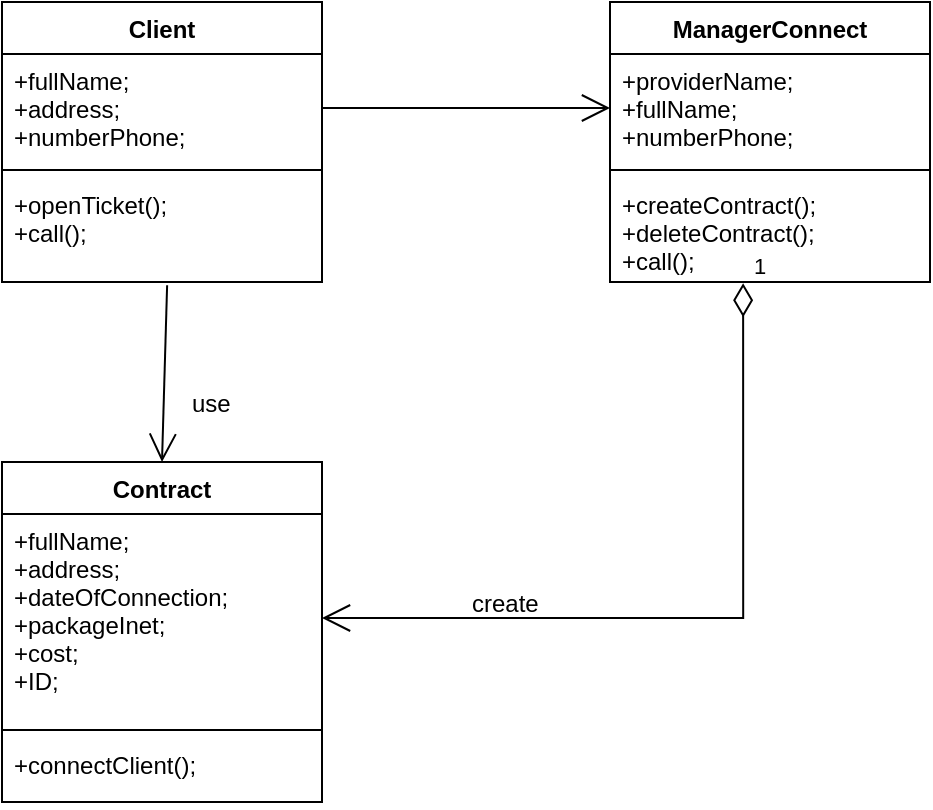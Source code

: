 <mxfile version="15.5.4" type="embed"><diagram id="C5RBs43oDa-KdzZeNtuy" name="Page-1"><mxGraphModel dx="498" dy="2818" grid="1" gridSize="10" guides="1" tooltips="1" connect="1" arrows="1" fold="1" page="1" pageScale="1" pageWidth="827" pageHeight="1169" math="0" shadow="0"><root><mxCell id="WIyWlLk6GJQsqaUBKTNV-0"/><mxCell id="WIyWlLk6GJQsqaUBKTNV-1" parent="WIyWlLk6GJQsqaUBKTNV-0"/><mxCell id="x4CzHmT4jv46Xul65Cwn-0" value="Contract" style="swimlane;fontStyle=1;align=center;verticalAlign=top;childLayout=stackLayout;horizontal=1;startSize=26;horizontalStack=0;resizeParent=1;resizeParentMax=0;resizeLast=0;collapsible=1;marginBottom=0;" parent="WIyWlLk6GJQsqaUBKTNV-1" vertex="1"><mxGeometry x="30" y="-2100" width="160" height="170" as="geometry"/></mxCell><mxCell id="x4CzHmT4jv46Xul65Cwn-1" value="+fullName;&#10;+address;&#10;+dateOfConnection;&#10;+packageInet;&#10;+cost;&#10;+ID;" style="text;strokeColor=none;fillColor=none;align=left;verticalAlign=top;spacingLeft=4;spacingRight=4;overflow=hidden;rotatable=0;points=[[0,0.5],[1,0.5]];portConstraint=eastwest;" parent="x4CzHmT4jv46Xul65Cwn-0" vertex="1"><mxGeometry y="26" width="160" height="104" as="geometry"/></mxCell><mxCell id="x4CzHmT4jv46Xul65Cwn-2" value="" style="line;strokeWidth=1;fillColor=none;align=left;verticalAlign=middle;spacingTop=-1;spacingLeft=3;spacingRight=3;rotatable=0;labelPosition=right;points=[];portConstraint=eastwest;" parent="x4CzHmT4jv46Xul65Cwn-0" vertex="1"><mxGeometry y="130" width="160" height="8" as="geometry"/></mxCell><mxCell id="x4CzHmT4jv46Xul65Cwn-3" value="+connectClient();" style="text;strokeColor=none;fillColor=none;align=left;verticalAlign=top;spacingLeft=4;spacingRight=4;overflow=hidden;rotatable=0;points=[[0,0.5],[1,0.5]];portConstraint=eastwest;" parent="x4CzHmT4jv46Xul65Cwn-0" vertex="1"><mxGeometry y="138" width="160" height="32" as="geometry"/></mxCell><mxCell id="x4CzHmT4jv46Xul65Cwn-14" value="Client" style="swimlane;fontStyle=1;align=center;verticalAlign=top;childLayout=stackLayout;horizontal=1;startSize=26;horizontalStack=0;resizeParent=1;resizeParentMax=0;resizeLast=0;collapsible=1;marginBottom=0;" parent="WIyWlLk6GJQsqaUBKTNV-1" vertex="1"><mxGeometry x="30" y="-2330" width="160" height="140" as="geometry"/></mxCell><mxCell id="x4CzHmT4jv46Xul65Cwn-15" value="+fullName;&#10;+address;&#10;+numberPhone;" style="text;strokeColor=none;fillColor=none;align=left;verticalAlign=top;spacingLeft=4;spacingRight=4;overflow=hidden;rotatable=0;points=[[0,0.5],[1,0.5]];portConstraint=eastwest;" parent="x4CzHmT4jv46Xul65Cwn-14" vertex="1"><mxGeometry y="26" width="160" height="54" as="geometry"/></mxCell><mxCell id="x4CzHmT4jv46Xul65Cwn-16" value="" style="line;strokeWidth=1;fillColor=none;align=left;verticalAlign=middle;spacingTop=-1;spacingLeft=3;spacingRight=3;rotatable=0;labelPosition=right;points=[];portConstraint=eastwest;" parent="x4CzHmT4jv46Xul65Cwn-14" vertex="1"><mxGeometry y="80" width="160" height="8" as="geometry"/></mxCell><mxCell id="x4CzHmT4jv46Xul65Cwn-17" value="+openTicket();&#10;+call();" style="text;strokeColor=none;fillColor=none;align=left;verticalAlign=top;spacingLeft=4;spacingRight=4;overflow=hidden;rotatable=0;points=[[0,0.5],[1,0.5]];portConstraint=eastwest;" parent="x4CzHmT4jv46Xul65Cwn-14" vertex="1"><mxGeometry y="88" width="160" height="52" as="geometry"/></mxCell><mxCell id="0" value="ManagerConnect" style="swimlane;fontStyle=1;align=center;verticalAlign=top;childLayout=stackLayout;horizontal=1;startSize=26;horizontalStack=0;resizeParent=1;resizeParentMax=0;resizeLast=0;collapsible=1;marginBottom=0;" parent="WIyWlLk6GJQsqaUBKTNV-1" vertex="1"><mxGeometry x="334" y="-2330" width="160" height="140" as="geometry"/></mxCell><mxCell id="1" value="+providerName;&#10;+fullName;&#10;+numberPhone;" style="text;strokeColor=none;fillColor=none;align=left;verticalAlign=top;spacingLeft=4;spacingRight=4;overflow=hidden;rotatable=0;points=[[0,0.5],[1,0.5]];portConstraint=eastwest;" parent="0" vertex="1"><mxGeometry y="26" width="160" height="54" as="geometry"/></mxCell><mxCell id="2" value="" style="line;strokeWidth=1;fillColor=none;align=left;verticalAlign=middle;spacingTop=-1;spacingLeft=3;spacingRight=3;rotatable=0;labelPosition=right;points=[];portConstraint=eastwest;" parent="0" vertex="1"><mxGeometry y="80" width="160" height="8" as="geometry"/></mxCell><mxCell id="3" value="+createContract();&#10;+deleteContract();&#10;+call();" style="text;strokeColor=none;fillColor=none;align=left;verticalAlign=top;spacingLeft=4;spacingRight=4;overflow=hidden;rotatable=0;points=[[0,0.5],[1,0.5]];portConstraint=eastwest;" parent="0" vertex="1"><mxGeometry y="88" width="160" height="52" as="geometry"/></mxCell><mxCell id="4" value="1" style="endArrow=open;html=1;endSize=12;startArrow=diamondThin;startSize=14;startFill=0;edgeStyle=orthogonalEdgeStyle;align=left;verticalAlign=bottom;rounded=0;exitX=0.416;exitY=1.012;exitDx=0;exitDy=0;exitPerimeter=0;entryX=1;entryY=0.5;entryDx=0;entryDy=0;" parent="WIyWlLk6GJQsqaUBKTNV-1" source="3" target="x4CzHmT4jv46Xul65Cwn-1" edge="1"><mxGeometry x="-1" y="3" relative="1" as="geometry"><mxPoint x="400" y="-2130" as="sourcePoint"/><mxPoint x="400" y="-2020" as="targetPoint"/></mxGeometry></mxCell><mxCell id="5" value="&lt;br&gt;create" style="text;html=1;strokeColor=none;fillColor=none;spacing=5;spacingTop=-20;whiteSpace=wrap;overflow=hidden;rounded=0;" parent="WIyWlLk6GJQsqaUBKTNV-1" vertex="1"><mxGeometry x="260" y="-2040" width="50" height="20" as="geometry"/></mxCell><mxCell id="6" value="" style="endArrow=open;endFill=1;endSize=12;html=1;rounded=0;entryX=0.5;entryY=0;entryDx=0;entryDy=0;exitX=0.516;exitY=1.031;exitDx=0;exitDy=0;exitPerimeter=0;" parent="WIyWlLk6GJQsqaUBKTNV-1" source="x4CzHmT4jv46Xul65Cwn-17" target="x4CzHmT4jv46Xul65Cwn-0" edge="1"><mxGeometry width="160" relative="1" as="geometry"><mxPoint x="160" y="-2130" as="sourcePoint"/><mxPoint x="310" y="-2120" as="targetPoint"/></mxGeometry></mxCell><mxCell id="7" value="&lt;br&gt;use" style="text;html=1;strokeColor=none;fillColor=none;spacing=5;spacingTop=-20;whiteSpace=wrap;overflow=hidden;rounded=0;" parent="WIyWlLk6GJQsqaUBKTNV-1" vertex="1"><mxGeometry x="120" y="-2140" width="50" height="20" as="geometry"/></mxCell><mxCell id="8" value="" style="endArrow=open;endFill=1;endSize=12;html=1;rounded=0;exitX=1;exitY=0.5;exitDx=0;exitDy=0;entryX=0;entryY=0.5;entryDx=0;entryDy=0;" parent="WIyWlLk6GJQsqaUBKTNV-1" source="x4CzHmT4jv46Xul65Cwn-15" target="1" edge="1"><mxGeometry width="160" relative="1" as="geometry"><mxPoint x="230" y="-2240" as="sourcePoint"/><mxPoint x="390" y="-2240" as="targetPoint"/></mxGeometry></mxCell></root></mxGraphModel></diagram></mxfile>